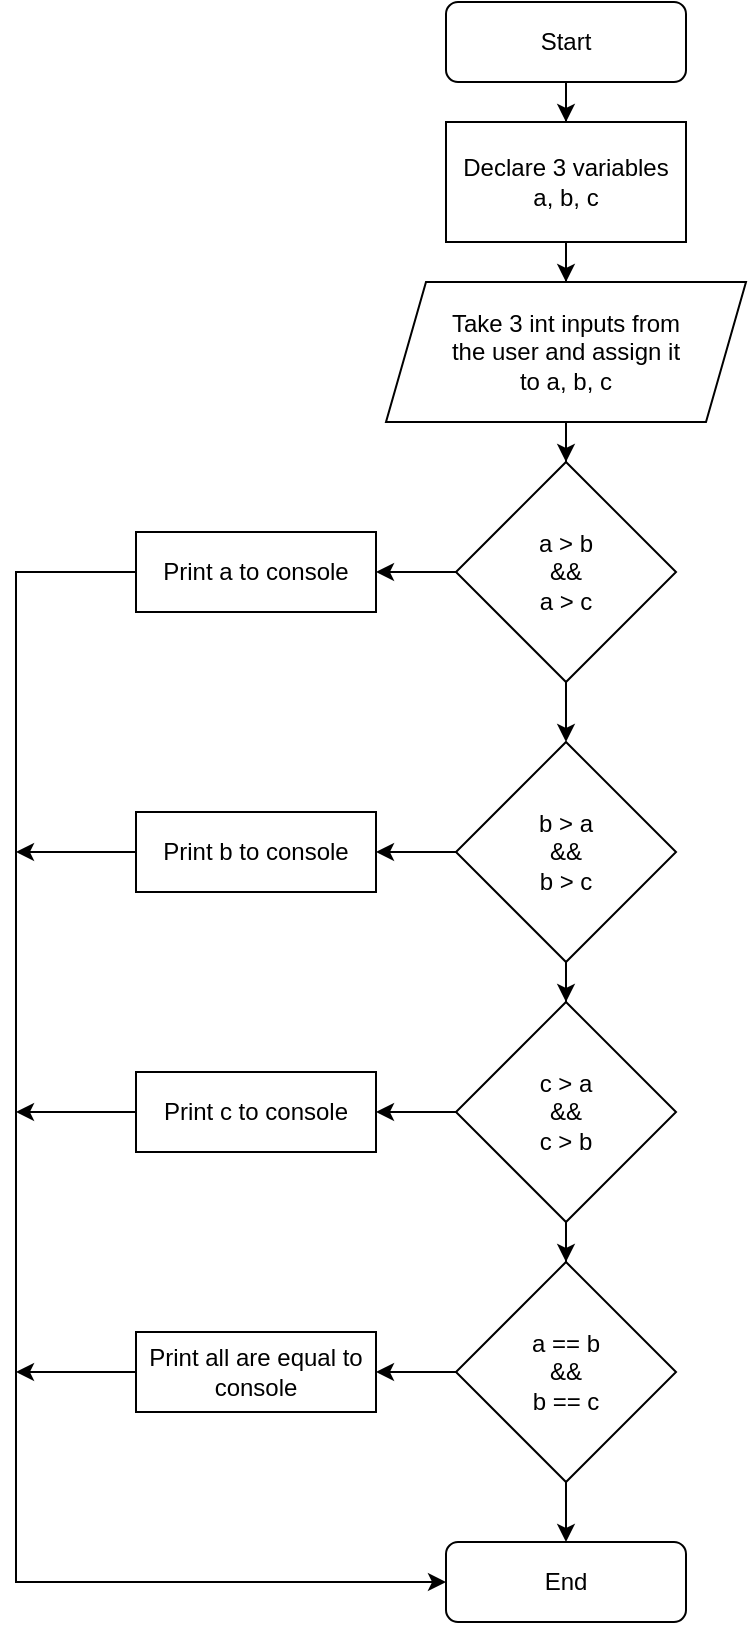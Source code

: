 <mxfile version="20.2.8" type="device"><diagram id="AKEV5J_ZiVH98oYwMToK" name="Page-1"><mxGraphModel dx="1038" dy="571" grid="1" gridSize="10" guides="1" tooltips="1" connect="1" arrows="1" fold="1" page="1" pageScale="1" pageWidth="850" pageHeight="1100" math="0" shadow="0"><root><mxCell id="0"/><mxCell id="1" parent="0"/><mxCell id="lR0FwsZECTPD_2OlO4v3-10" style="edgeStyle=orthogonalEdgeStyle;rounded=0;orthogonalLoop=1;jettySize=auto;html=1;entryX=0.5;entryY=0;entryDx=0;entryDy=0;" edge="1" parent="1" source="lR0FwsZECTPD_2OlO4v3-3" target="lR0FwsZECTPD_2OlO4v3-5"><mxGeometry relative="1" as="geometry"/></mxCell><mxCell id="lR0FwsZECTPD_2OlO4v3-3" value="" style="rounded=1;whiteSpace=wrap;html=1;" vertex="1" parent="1"><mxGeometry x="365" y="20" width="120" height="40" as="geometry"/></mxCell><mxCell id="lR0FwsZECTPD_2OlO4v3-4" value="Start" style="text;html=1;strokeColor=none;fillColor=none;align=center;verticalAlign=middle;whiteSpace=wrap;rounded=0;" vertex="1" parent="1"><mxGeometry x="395" y="25" width="60" height="30" as="geometry"/></mxCell><mxCell id="lR0FwsZECTPD_2OlO4v3-13" style="edgeStyle=orthogonalEdgeStyle;rounded=0;orthogonalLoop=1;jettySize=auto;html=1;entryX=0.5;entryY=0;entryDx=0;entryDy=0;" edge="1" parent="1" source="lR0FwsZECTPD_2OlO4v3-5" target="lR0FwsZECTPD_2OlO4v3-7"><mxGeometry relative="1" as="geometry"/></mxCell><mxCell id="lR0FwsZECTPD_2OlO4v3-5" value="" style="rounded=0;whiteSpace=wrap;html=1;" vertex="1" parent="1"><mxGeometry x="365" y="80" width="120" height="60" as="geometry"/></mxCell><mxCell id="lR0FwsZECTPD_2OlO4v3-6" value="Declare 3 variables a, b, c" style="text;html=1;strokeColor=none;fillColor=none;align=center;verticalAlign=middle;whiteSpace=wrap;rounded=0;" vertex="1" parent="1"><mxGeometry x="370" y="95" width="110" height="30" as="geometry"/></mxCell><mxCell id="lR0FwsZECTPD_2OlO4v3-18" style="edgeStyle=orthogonalEdgeStyle;rounded=0;orthogonalLoop=1;jettySize=auto;html=1;" edge="1" parent="1" source="lR0FwsZECTPD_2OlO4v3-7" target="lR0FwsZECTPD_2OlO4v3-14"><mxGeometry relative="1" as="geometry"/></mxCell><mxCell id="lR0FwsZECTPD_2OlO4v3-7" value="" style="shape=parallelogram;perimeter=parallelogramPerimeter;whiteSpace=wrap;html=1;fixedSize=1;" vertex="1" parent="1"><mxGeometry x="335" y="160" width="180" height="70" as="geometry"/></mxCell><mxCell id="lR0FwsZECTPD_2OlO4v3-8" value="Take 3 int inputs from&lt;br&gt;the user and assign it&lt;br&gt;to a, b, c" style="text;html=1;strokeColor=none;fillColor=none;align=center;verticalAlign=middle;whiteSpace=wrap;rounded=0;" vertex="1" parent="1"><mxGeometry x="355" y="165" width="140" height="60" as="geometry"/></mxCell><mxCell id="lR0FwsZECTPD_2OlO4v3-22" style="edgeStyle=orthogonalEdgeStyle;rounded=0;orthogonalLoop=1;jettySize=auto;html=1;entryX=1;entryY=0.5;entryDx=0;entryDy=0;" edge="1" parent="1" source="lR0FwsZECTPD_2OlO4v3-14" target="lR0FwsZECTPD_2OlO4v3-19"><mxGeometry relative="1" as="geometry"/></mxCell><mxCell id="lR0FwsZECTPD_2OlO4v3-52" style="edgeStyle=orthogonalEdgeStyle;rounded=0;orthogonalLoop=1;jettySize=auto;html=1;entryX=0.5;entryY=0;entryDx=0;entryDy=0;" edge="1" parent="1" source="lR0FwsZECTPD_2OlO4v3-14" target="lR0FwsZECTPD_2OlO4v3-48"><mxGeometry relative="1" as="geometry"/></mxCell><mxCell id="lR0FwsZECTPD_2OlO4v3-14" value="" style="rhombus;whiteSpace=wrap;html=1;" vertex="1" parent="1"><mxGeometry x="370" y="250" width="110" height="110" as="geometry"/></mxCell><mxCell id="lR0FwsZECTPD_2OlO4v3-15" value="a &amp;gt; b&lt;br&gt;&amp;amp;&amp;amp;&lt;br&gt;a &amp;gt; c" style="text;html=1;strokeColor=none;fillColor=none;align=center;verticalAlign=middle;whiteSpace=wrap;rounded=0;" vertex="1" parent="1"><mxGeometry x="395" y="280" width="60" height="50" as="geometry"/></mxCell><mxCell id="lR0FwsZECTPD_2OlO4v3-75" style="edgeStyle=orthogonalEdgeStyle;rounded=0;orthogonalLoop=1;jettySize=auto;html=1;entryX=0;entryY=0.5;entryDx=0;entryDy=0;" edge="1" parent="1" source="lR0FwsZECTPD_2OlO4v3-19" target="lR0FwsZECTPD_2OlO4v3-70"><mxGeometry relative="1" as="geometry"><Array as="points"><mxPoint x="150" y="305"/><mxPoint x="150" y="810"/></Array></mxGeometry></mxCell><mxCell id="lR0FwsZECTPD_2OlO4v3-19" value="" style="rounded=0;whiteSpace=wrap;html=1;" vertex="1" parent="1"><mxGeometry x="210" y="285" width="120" height="40" as="geometry"/></mxCell><mxCell id="lR0FwsZECTPD_2OlO4v3-20" value="Print a to console" style="text;html=1;strokeColor=none;fillColor=none;align=center;verticalAlign=middle;whiteSpace=wrap;rounded=0;" vertex="1" parent="1"><mxGeometry x="215" y="290" width="110" height="30" as="geometry"/></mxCell><mxCell id="lR0FwsZECTPD_2OlO4v3-47" style="edgeStyle=orthogonalEdgeStyle;rounded=0;orthogonalLoop=1;jettySize=auto;html=1;entryX=1;entryY=0.5;entryDx=0;entryDy=0;" edge="1" parent="1" source="lR0FwsZECTPD_2OlO4v3-48" target="lR0FwsZECTPD_2OlO4v3-50"><mxGeometry relative="1" as="geometry"/></mxCell><mxCell id="lR0FwsZECTPD_2OlO4v3-63" style="edgeStyle=orthogonalEdgeStyle;rounded=0;orthogonalLoop=1;jettySize=auto;html=1;entryX=0.5;entryY=0;entryDx=0;entryDy=0;" edge="1" parent="1" source="lR0FwsZECTPD_2OlO4v3-48" target="lR0FwsZECTPD_2OlO4v3-59"><mxGeometry relative="1" as="geometry"/></mxCell><mxCell id="lR0FwsZECTPD_2OlO4v3-48" value="" style="rhombus;whiteSpace=wrap;html=1;" vertex="1" parent="1"><mxGeometry x="370" y="390" width="110" height="110" as="geometry"/></mxCell><mxCell id="lR0FwsZECTPD_2OlO4v3-49" value="b &amp;gt; a&lt;br&gt;&amp;amp;&amp;amp;&lt;br&gt;b &amp;gt; c" style="text;html=1;strokeColor=none;fillColor=none;align=center;verticalAlign=middle;whiteSpace=wrap;rounded=0;" vertex="1" parent="1"><mxGeometry x="395" y="420" width="60" height="50" as="geometry"/></mxCell><mxCell id="lR0FwsZECTPD_2OlO4v3-76" style="edgeStyle=orthogonalEdgeStyle;rounded=0;orthogonalLoop=1;jettySize=auto;html=1;" edge="1" parent="1" source="lR0FwsZECTPD_2OlO4v3-50"><mxGeometry relative="1" as="geometry"><mxPoint x="150" y="445" as="targetPoint"/></mxGeometry></mxCell><mxCell id="lR0FwsZECTPD_2OlO4v3-50" value="" style="rounded=0;whiteSpace=wrap;html=1;" vertex="1" parent="1"><mxGeometry x="210" y="425" width="120" height="40" as="geometry"/></mxCell><mxCell id="lR0FwsZECTPD_2OlO4v3-51" value="Print b to console" style="text;html=1;strokeColor=none;fillColor=none;align=center;verticalAlign=middle;whiteSpace=wrap;rounded=0;" vertex="1" parent="1"><mxGeometry x="215" y="430" width="110" height="30" as="geometry"/></mxCell><mxCell id="lR0FwsZECTPD_2OlO4v3-58" style="edgeStyle=orthogonalEdgeStyle;rounded=0;orthogonalLoop=1;jettySize=auto;html=1;entryX=1;entryY=0.5;entryDx=0;entryDy=0;" edge="1" parent="1" source="lR0FwsZECTPD_2OlO4v3-59" target="lR0FwsZECTPD_2OlO4v3-61"><mxGeometry relative="1" as="geometry"/></mxCell><mxCell id="lR0FwsZECTPD_2OlO4v3-69" style="edgeStyle=orthogonalEdgeStyle;rounded=0;orthogonalLoop=1;jettySize=auto;html=1;entryX=0.5;entryY=0;entryDx=0;entryDy=0;" edge="1" parent="1" source="lR0FwsZECTPD_2OlO4v3-59" target="lR0FwsZECTPD_2OlO4v3-65"><mxGeometry relative="1" as="geometry"/></mxCell><mxCell id="lR0FwsZECTPD_2OlO4v3-59" value="" style="rhombus;whiteSpace=wrap;html=1;" vertex="1" parent="1"><mxGeometry x="370" y="520" width="110" height="110" as="geometry"/></mxCell><mxCell id="lR0FwsZECTPD_2OlO4v3-60" value="c &amp;gt; a&lt;br&gt;&amp;amp;&amp;amp;&lt;br&gt;c &amp;gt; b" style="text;html=1;strokeColor=none;fillColor=none;align=center;verticalAlign=middle;whiteSpace=wrap;rounded=0;" vertex="1" parent="1"><mxGeometry x="395" y="550" width="60" height="50" as="geometry"/></mxCell><mxCell id="lR0FwsZECTPD_2OlO4v3-77" style="edgeStyle=orthogonalEdgeStyle;rounded=0;orthogonalLoop=1;jettySize=auto;html=1;" edge="1" parent="1" source="lR0FwsZECTPD_2OlO4v3-61"><mxGeometry relative="1" as="geometry"><mxPoint x="150" y="575" as="targetPoint"/></mxGeometry></mxCell><mxCell id="lR0FwsZECTPD_2OlO4v3-61" value="" style="rounded=0;whiteSpace=wrap;html=1;" vertex="1" parent="1"><mxGeometry x="210" y="555" width="120" height="40" as="geometry"/></mxCell><mxCell id="lR0FwsZECTPD_2OlO4v3-62" value="Print c to console" style="text;html=1;strokeColor=none;fillColor=none;align=center;verticalAlign=middle;whiteSpace=wrap;rounded=0;" vertex="1" parent="1"><mxGeometry x="215" y="560" width="110" height="30" as="geometry"/></mxCell><mxCell id="lR0FwsZECTPD_2OlO4v3-64" style="edgeStyle=orthogonalEdgeStyle;rounded=0;orthogonalLoop=1;jettySize=auto;html=1;entryX=1;entryY=0.5;entryDx=0;entryDy=0;" edge="1" parent="1" source="lR0FwsZECTPD_2OlO4v3-65" target="lR0FwsZECTPD_2OlO4v3-67"><mxGeometry relative="1" as="geometry"/></mxCell><mxCell id="lR0FwsZECTPD_2OlO4v3-72" style="edgeStyle=orthogonalEdgeStyle;rounded=0;orthogonalLoop=1;jettySize=auto;html=1;entryX=0.5;entryY=0;entryDx=0;entryDy=0;" edge="1" parent="1" source="lR0FwsZECTPD_2OlO4v3-65" target="lR0FwsZECTPD_2OlO4v3-70"><mxGeometry relative="1" as="geometry"/></mxCell><mxCell id="lR0FwsZECTPD_2OlO4v3-65" value="" style="rhombus;whiteSpace=wrap;html=1;" vertex="1" parent="1"><mxGeometry x="370" y="650" width="110" height="110" as="geometry"/></mxCell><mxCell id="lR0FwsZECTPD_2OlO4v3-66" value="a == b&lt;br&gt;&amp;amp;&amp;amp;&lt;br&gt;b == c" style="text;html=1;strokeColor=none;fillColor=none;align=center;verticalAlign=middle;whiteSpace=wrap;rounded=0;" vertex="1" parent="1"><mxGeometry x="395" y="680" width="60" height="50" as="geometry"/></mxCell><mxCell id="lR0FwsZECTPD_2OlO4v3-78" style="edgeStyle=orthogonalEdgeStyle;rounded=0;orthogonalLoop=1;jettySize=auto;html=1;" edge="1" parent="1" source="lR0FwsZECTPD_2OlO4v3-67"><mxGeometry relative="1" as="geometry"><mxPoint x="150" y="705" as="targetPoint"/></mxGeometry></mxCell><mxCell id="lR0FwsZECTPD_2OlO4v3-67" value="" style="rounded=0;whiteSpace=wrap;html=1;" vertex="1" parent="1"><mxGeometry x="210" y="685" width="120" height="40" as="geometry"/></mxCell><mxCell id="lR0FwsZECTPD_2OlO4v3-68" value="Print all are equal to console" style="text;html=1;strokeColor=none;fillColor=none;align=center;verticalAlign=middle;whiteSpace=wrap;rounded=0;" vertex="1" parent="1"><mxGeometry x="215" y="690" width="110" height="30" as="geometry"/></mxCell><mxCell id="lR0FwsZECTPD_2OlO4v3-70" value="" style="rounded=1;whiteSpace=wrap;html=1;" vertex="1" parent="1"><mxGeometry x="365" y="790" width="120" height="40" as="geometry"/></mxCell><mxCell id="lR0FwsZECTPD_2OlO4v3-71" value="End" style="text;html=1;strokeColor=none;fillColor=none;align=center;verticalAlign=middle;whiteSpace=wrap;rounded=0;" vertex="1" parent="1"><mxGeometry x="395" y="795" width="60" height="30" as="geometry"/></mxCell></root></mxGraphModel></diagram></mxfile>
